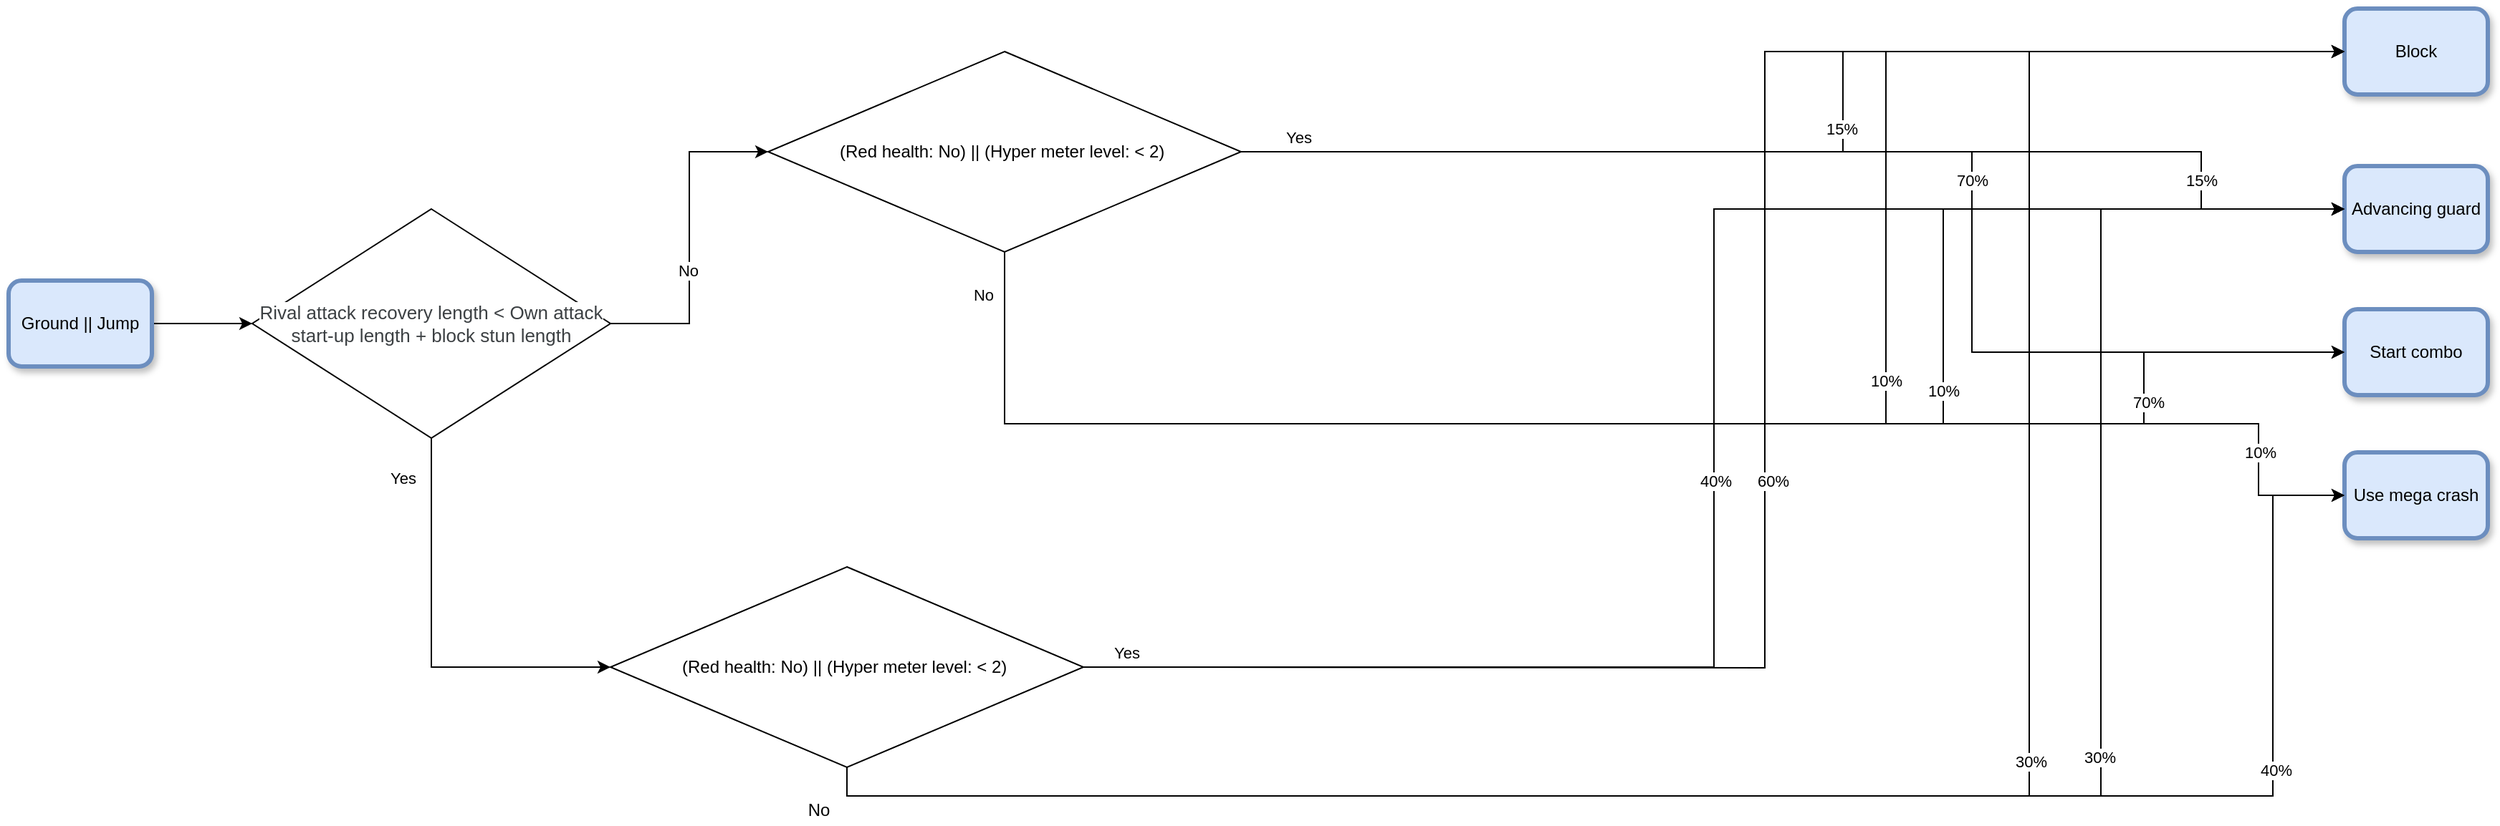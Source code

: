 <mxfile version="13.3.9" type="device"><diagram id="ZZAQeZ60q1rWfncZxNDo" name="Page-1"><mxGraphModel dx="2249" dy="794" grid="1" gridSize="10" guides="1" tooltips="1" connect="1" arrows="1" fold="1" page="1" pageScale="1" pageWidth="827" pageHeight="1169" math="0" shadow="0"><root><mxCell id="0"/><mxCell id="1" parent="0"/><mxCell id="CmbwujEHc1-svqu-L3tR-35" style="edgeStyle=orthogonalEdgeStyle;rounded=0;orthogonalLoop=1;jettySize=auto;html=1;exitX=1;exitY=0.5;exitDx=0;exitDy=0;entryX=0;entryY=0.5;entryDx=0;entryDy=0;" parent="1" source="CmbwujEHc1-svqu-L3tR-1" target="CmbwujEHc1-svqu-L3tR-30" edge="1"><mxGeometry relative="1" as="geometry"/></mxCell><mxCell id="CmbwujEHc1-svqu-L3tR-1" value="Ground || Jump" style="rounded=1;whiteSpace=wrap;html=1;strokeWidth=3;glass=0;shadow=1;sketch=0;fillColor=#dae8fc;strokeColor=#6c8ebf;" parent="1" vertex="1"><mxGeometry x="-770" y="290" width="100" height="60" as="geometry"/></mxCell><mxCell id="CmbwujEHc1-svqu-L3tR-11" value="Block" style="rounded=1;whiteSpace=wrap;html=1;strokeWidth=3;glass=0;shadow=1;sketch=0;fillColor=#dae8fc;strokeColor=#6c8ebf;" parent="1" vertex="1"><mxGeometry x="860" y="100" width="100" height="60" as="geometry"/></mxCell><mxCell id="CmbwujEHc1-svqu-L3tR-12" value="Advancing guard" style="rounded=1;whiteSpace=wrap;html=1;strokeWidth=3;glass=0;shadow=1;sketch=0;fillColor=#dae8fc;strokeColor=#6c8ebf;" parent="1" vertex="1"><mxGeometry x="860" y="210" width="100" height="60" as="geometry"/></mxCell><mxCell id="CmbwujEHc1-svqu-L3tR-13" value="Start combo" style="rounded=1;whiteSpace=wrap;html=1;strokeWidth=3;glass=0;shadow=1;sketch=0;fillColor=#dae8fc;strokeColor=#6c8ebf;" parent="1" vertex="1"><mxGeometry x="860" y="310" width="100" height="60" as="geometry"/></mxCell><mxCell id="CmbwujEHc1-svqu-L3tR-14" value="Use mega crash" style="rounded=1;whiteSpace=wrap;html=1;strokeWidth=3;glass=0;shadow=1;sketch=0;fillColor=#dae8fc;strokeColor=#6c8ebf;" parent="1" vertex="1"><mxGeometry x="860" y="410" width="100" height="60" as="geometry"/></mxCell><mxCell id="CmbwujEHc1-svqu-L3tR-25" style="edgeStyle=orthogonalEdgeStyle;rounded=0;orthogonalLoop=1;jettySize=auto;html=1;exitX=1;exitY=0.5;exitDx=0;exitDy=0;entryX=0;entryY=0.5;entryDx=0;entryDy=0;" parent="1" target="CmbwujEHc1-svqu-L3tR-11" edge="1"><mxGeometry relative="1" as="geometry"><mxPoint x="50" y="560" as="sourcePoint"/></mxGeometry></mxCell><mxCell id="CmbwujEHc1-svqu-L3tR-28" value="60%" style="edgeLabel;html=1;align=center;verticalAlign=middle;resizable=0;points=[];" parent="CmbwujEHc1-svqu-L3tR-25" vertex="1" connectable="0"><mxGeometry x="0.554" relative="1" as="geometry"><mxPoint x="-123" y="300" as="offset"/></mxGeometry></mxCell><mxCell id="CmbwujEHc1-svqu-L3tR-26" style="edgeStyle=orthogonalEdgeStyle;rounded=0;orthogonalLoop=1;jettySize=auto;html=1;exitX=1;exitY=0.5;exitDx=0;exitDy=0;entryX=0;entryY=0.5;entryDx=0;entryDy=0;" parent="1" source="CmbwujEHc1-svqu-L3tR-36" target="CmbwujEHc1-svqu-L3tR-12" edge="1"><mxGeometry relative="1" as="geometry"><mxPoint x="50" y="560" as="sourcePoint"/></mxGeometry></mxCell><mxCell id="CmbwujEHc1-svqu-L3tR-29" value="40%" style="edgeLabel;html=1;align=center;verticalAlign=middle;resizable=0;points=[];" parent="CmbwujEHc1-svqu-L3tR-26" vertex="1" connectable="0"><mxGeometry x="0.374" y="-1" relative="1" as="geometry"><mxPoint x="-64" y="189" as="offset"/></mxGeometry></mxCell><mxCell id="CmbwujEHc1-svqu-L3tR-39" value="Yes" style="edgeLabel;html=1;align=center;verticalAlign=middle;resizable=0;points=[];" parent="CmbwujEHc1-svqu-L3tR-26" vertex="1" connectable="0"><mxGeometry x="-0.968" y="2" relative="1" as="geometry"><mxPoint x="11" y="-8" as="offset"/></mxGeometry></mxCell><mxCell id="CmbwujEHc1-svqu-L3tR-31" style="edgeStyle=orthogonalEdgeStyle;rounded=0;orthogonalLoop=1;jettySize=auto;html=1;exitX=1;exitY=0.5;exitDx=0;exitDy=0;entryX=0;entryY=0.5;entryDx=0;entryDy=0;" parent="1" source="CmbwujEHc1-svqu-L3tR-30" target="CmbwujEHc1-svqu-L3tR-38" edge="1"><mxGeometry relative="1" as="geometry"><mxPoint x="-180" y="320" as="targetPoint"/></mxGeometry></mxCell><mxCell id="CmbwujEHc1-svqu-L3tR-34" value="No" style="edgeLabel;html=1;align=center;verticalAlign=middle;resizable=0;points=[];" parent="CmbwujEHc1-svqu-L3tR-31" vertex="1" connectable="0"><mxGeometry x="-0.274" y="1" relative="1" as="geometry"><mxPoint y="-9" as="offset"/></mxGeometry></mxCell><mxCell id="CmbwujEHc1-svqu-L3tR-32" style="edgeStyle=orthogonalEdgeStyle;rounded=0;orthogonalLoop=1;jettySize=auto;html=1;exitX=0.5;exitY=1;exitDx=0;exitDy=0;entryX=0;entryY=0.5;entryDx=0;entryDy=0;" parent="1" source="CmbwujEHc1-svqu-L3tR-30" target="CmbwujEHc1-svqu-L3tR-36" edge="1"><mxGeometry relative="1" as="geometry"><mxPoint x="-260" y="560" as="targetPoint"/></mxGeometry></mxCell><mxCell id="CmbwujEHc1-svqu-L3tR-37" value="Yes" style="edgeLabel;html=1;align=center;verticalAlign=middle;resizable=0;points=[];" parent="CmbwujEHc1-svqu-L3tR-32" vertex="1" connectable="0"><mxGeometry x="-0.84" y="-1" relative="1" as="geometry"><mxPoint x="-19" y="5" as="offset"/></mxGeometry></mxCell><mxCell id="CmbwujEHc1-svqu-L3tR-30" value="&lt;span style=&quot;color: rgb(60 , 64 , 67) ; font-family: &amp;#34;arial&amp;#34; , sans-serif ; font-size: 13px ; text-align: left ; background-color: rgb(255 , 255 , 255)&quot;&gt;Rival attack recovery length &amp;lt; Own attack start-up length + block stun length&lt;/span&gt;" style="rhombus;whiteSpace=wrap;html=1;" parent="1" vertex="1"><mxGeometry x="-600" y="240" width="250" height="160" as="geometry"/></mxCell><mxCell id="CmbwujEHc1-svqu-L3tR-40" style="edgeStyle=orthogonalEdgeStyle;rounded=0;orthogonalLoop=1;jettySize=auto;html=1;exitX=0.5;exitY=1;exitDx=0;exitDy=0;entryX=0;entryY=0.5;entryDx=0;entryDy=0;" parent="1" source="CmbwujEHc1-svqu-L3tR-36" target="CmbwujEHc1-svqu-L3tR-11" edge="1"><mxGeometry relative="1" as="geometry"><mxPoint x="620" y="760" as="targetPoint"/><Array as="points"><mxPoint x="-185" y="650"/><mxPoint x="640" y="650"/><mxPoint x="640" y="130"/></Array></mxGeometry></mxCell><mxCell id="CmbwujEHc1-svqu-L3tR-60" value="30%" style="edgeLabel;html=1;align=center;verticalAlign=middle;resizable=0;points=[];" parent="CmbwujEHc1-svqu-L3tR-40" vertex="1" connectable="0"><mxGeometry x="0.097" y="-1" relative="1" as="geometry"><mxPoint as="offset"/></mxGeometry></mxCell><mxCell id="CmbwujEHc1-svqu-L3tR-61" style="edgeStyle=orthogonalEdgeStyle;rounded=0;orthogonalLoop=1;jettySize=auto;html=1;exitX=0.5;exitY=1;exitDx=0;exitDy=0;entryX=0;entryY=0.5;entryDx=0;entryDy=0;" parent="1" source="CmbwujEHc1-svqu-L3tR-36" target="CmbwujEHc1-svqu-L3tR-12" edge="1"><mxGeometry relative="1" as="geometry"><Array as="points"><mxPoint x="-185" y="650"/><mxPoint x="690" y="650"/><mxPoint x="690" y="240"/></Array></mxGeometry></mxCell><mxCell id="CmbwujEHc1-svqu-L3tR-62" value="30%" style="edgeLabel;html=1;align=center;verticalAlign=middle;resizable=0;points=[];" parent="CmbwujEHc1-svqu-L3tR-61" vertex="1" connectable="0"><mxGeometry x="0.25" y="1" relative="1" as="geometry"><mxPoint as="offset"/></mxGeometry></mxCell><mxCell id="CmbwujEHc1-svqu-L3tR-63" style="edgeStyle=orthogonalEdgeStyle;rounded=0;orthogonalLoop=1;jettySize=auto;html=1;exitX=0.5;exitY=1;exitDx=0;exitDy=0;entryX=0;entryY=0.5;entryDx=0;entryDy=0;" parent="1" source="CmbwujEHc1-svqu-L3tR-36" target="CmbwujEHc1-svqu-L3tR-14" edge="1"><mxGeometry relative="1" as="geometry"><Array as="points"><mxPoint x="-185" y="650"/><mxPoint x="810" y="650"/><mxPoint x="810" y="440"/></Array></mxGeometry></mxCell><mxCell id="CmbwujEHc1-svqu-L3tR-64" value="40%" style="edgeLabel;html=1;align=center;verticalAlign=middle;resizable=0;points=[];" parent="CmbwujEHc1-svqu-L3tR-63" vertex="1" connectable="0"><mxGeometry x="0.62" y="-2" relative="1" as="geometry"><mxPoint as="offset"/></mxGeometry></mxCell><mxCell id="CmbwujEHc1-svqu-L3tR-36" value="&lt;span&gt;(Red health: No) || (Hyper meter level: &amp;lt; 2)&amp;nbsp;&lt;/span&gt;" style="rhombus;whiteSpace=wrap;html=1;" parent="1" vertex="1"><mxGeometry x="-350" y="490" width="330" height="140" as="geometry"/></mxCell><mxCell id="CmbwujEHc1-svqu-L3tR-42" style="edgeStyle=orthogonalEdgeStyle;rounded=0;orthogonalLoop=1;jettySize=auto;html=1;exitX=1;exitY=0.5;exitDx=0;exitDy=0;entryX=0;entryY=0.5;entryDx=0;entryDy=0;" parent="1" source="CmbwujEHc1-svqu-L3tR-38" target="CmbwujEHc1-svqu-L3tR-11" edge="1"><mxGeometry relative="1" as="geometry"><Array as="points"><mxPoint x="510" y="200"/><mxPoint x="510" y="130"/></Array></mxGeometry></mxCell><mxCell id="CmbwujEHc1-svqu-L3tR-43" value="15%" style="edgeLabel;html=1;align=center;verticalAlign=middle;resizable=0;points=[];" parent="CmbwujEHc1-svqu-L3tR-42" vertex="1" connectable="0"><mxGeometry x="-0.002" y="16" relative="1" as="geometry"><mxPoint as="offset"/></mxGeometry></mxCell><mxCell id="CmbwujEHc1-svqu-L3tR-44" value="Yes" style="edgeLabel;html=1;align=center;verticalAlign=middle;resizable=0;points=[];" parent="CmbwujEHc1-svqu-L3tR-42" vertex="1" connectable="0"><mxGeometry x="-0.841" y="3" relative="1" as="geometry"><mxPoint x="-27" y="-7" as="offset"/></mxGeometry></mxCell><mxCell id="CmbwujEHc1-svqu-L3tR-45" style="edgeStyle=orthogonalEdgeStyle;rounded=0;orthogonalLoop=1;jettySize=auto;html=1;exitX=0.5;exitY=1;exitDx=0;exitDy=0;entryX=0;entryY=0.5;entryDx=0;entryDy=0;" parent="1" source="CmbwujEHc1-svqu-L3tR-38" target="CmbwujEHc1-svqu-L3tR-11" edge="1"><mxGeometry relative="1" as="geometry"><mxPoint x="280" y="420" as="targetPoint"/><Array as="points"><mxPoint x="-75" y="390"/><mxPoint x="540" y="390"/><mxPoint x="540" y="130"/></Array></mxGeometry></mxCell><mxCell id="CmbwujEHc1-svqu-L3tR-46" value="No" style="edgeLabel;html=1;align=center;verticalAlign=middle;resizable=0;points=[];" parent="CmbwujEHc1-svqu-L3tR-45" vertex="1" connectable="0"><mxGeometry x="-0.786" y="3" relative="1" as="geometry"><mxPoint x="-36" y="-87" as="offset"/></mxGeometry></mxCell><mxCell id="CmbwujEHc1-svqu-L3tR-53" value="10%" style="edgeLabel;html=1;align=center;verticalAlign=middle;resizable=0;points=[];" parent="CmbwujEHc1-svqu-L3tR-45" vertex="1" connectable="0"><mxGeometry x="0.164" relative="1" as="geometry"><mxPoint as="offset"/></mxGeometry></mxCell><mxCell id="CmbwujEHc1-svqu-L3tR-47" style="edgeStyle=orthogonalEdgeStyle;rounded=0;orthogonalLoop=1;jettySize=auto;html=1;exitX=1;exitY=0.5;exitDx=0;exitDy=0;entryX=0;entryY=0.5;entryDx=0;entryDy=0;" parent="1" source="CmbwujEHc1-svqu-L3tR-38" target="CmbwujEHc1-svqu-L3tR-12" edge="1"><mxGeometry relative="1" as="geometry"><Array as="points"><mxPoint x="760" y="200"/><mxPoint x="760" y="240"/></Array></mxGeometry></mxCell><mxCell id="CmbwujEHc1-svqu-L3tR-51" value="15%" style="edgeLabel;html=1;align=center;verticalAlign=middle;resizable=0;points=[];" parent="CmbwujEHc1-svqu-L3tR-47" vertex="1" connectable="0"><mxGeometry x="0.496" y="-5" relative="1" as="geometry"><mxPoint x="64" y="15" as="offset"/></mxGeometry></mxCell><mxCell id="CmbwujEHc1-svqu-L3tR-48" style="edgeStyle=orthogonalEdgeStyle;rounded=0;orthogonalLoop=1;jettySize=auto;html=1;exitX=1;exitY=0.5;exitDx=0;exitDy=0;entryX=0;entryY=0.5;entryDx=0;entryDy=0;" parent="1" source="CmbwujEHc1-svqu-L3tR-38" target="CmbwujEHc1-svqu-L3tR-13" edge="1"><mxGeometry relative="1" as="geometry"><Array as="points"><mxPoint x="600" y="200"/><mxPoint x="600" y="340"/></Array></mxGeometry></mxCell><mxCell id="CmbwujEHc1-svqu-L3tR-49" value="70%" style="edgeLabel;html=1;align=center;verticalAlign=middle;resizable=0;points=[];" parent="CmbwujEHc1-svqu-L3tR-48" vertex="1" connectable="0"><mxGeometry x="0.325" y="2" relative="1" as="geometry"><mxPoint x="-2" y="-73" as="offset"/></mxGeometry></mxCell><mxCell id="CmbwujEHc1-svqu-L3tR-54" style="edgeStyle=orthogonalEdgeStyle;rounded=0;orthogonalLoop=1;jettySize=auto;html=1;exitX=0.5;exitY=1;exitDx=0;exitDy=0;entryX=0;entryY=0.5;entryDx=0;entryDy=0;" parent="1" source="CmbwujEHc1-svqu-L3tR-38" target="CmbwujEHc1-svqu-L3tR-12" edge="1"><mxGeometry relative="1" as="geometry"><Array as="points"><mxPoint x="-75" y="390"/><mxPoint x="580" y="390"/><mxPoint x="580" y="240"/></Array></mxGeometry></mxCell><mxCell id="CmbwujEHc1-svqu-L3tR-55" value="10%" style="edgeLabel;html=1;align=center;verticalAlign=middle;resizable=0;points=[];" parent="CmbwujEHc1-svqu-L3tR-54" vertex="1" connectable="0"><mxGeometry x="0.325" relative="1" as="geometry"><mxPoint as="offset"/></mxGeometry></mxCell><mxCell id="CmbwujEHc1-svqu-L3tR-56" style="edgeStyle=orthogonalEdgeStyle;rounded=0;orthogonalLoop=1;jettySize=auto;html=1;exitX=0.5;exitY=1;exitDx=0;exitDy=0;entryX=0;entryY=0.5;entryDx=0;entryDy=0;" parent="1" source="CmbwujEHc1-svqu-L3tR-38" target="CmbwujEHc1-svqu-L3tR-13" edge="1"><mxGeometry relative="1" as="geometry"><Array as="points"><mxPoint x="-75" y="390"/><mxPoint x="720" y="390"/><mxPoint x="720" y="340"/></Array></mxGeometry></mxCell><mxCell id="CmbwujEHc1-svqu-L3tR-57" value="70%" style="edgeLabel;html=1;align=center;verticalAlign=middle;resizable=0;points=[];" parent="CmbwujEHc1-svqu-L3tR-56" vertex="1" connectable="0"><mxGeometry x="0.683" y="-3" relative="1" as="geometry"><mxPoint as="offset"/></mxGeometry></mxCell><mxCell id="CmbwujEHc1-svqu-L3tR-58" style="edgeStyle=orthogonalEdgeStyle;rounded=0;orthogonalLoop=1;jettySize=auto;html=1;exitX=0.5;exitY=1;exitDx=0;exitDy=0;entryX=0;entryY=0.5;entryDx=0;entryDy=0;" parent="1" source="CmbwujEHc1-svqu-L3tR-38" target="CmbwujEHc1-svqu-L3tR-14" edge="1"><mxGeometry relative="1" as="geometry"><Array as="points"><mxPoint x="-75" y="390"/><mxPoint x="800" y="390"/><mxPoint x="800" y="440"/></Array></mxGeometry></mxCell><mxCell id="CmbwujEHc1-svqu-L3tR-59" value="10%" style="edgeLabel;html=1;align=center;verticalAlign=middle;resizable=0;points=[];" parent="CmbwujEHc1-svqu-L3tR-58" vertex="1" connectable="0"><mxGeometry x="0.868" y="1" relative="1" as="geometry"><mxPoint y="-17" as="offset"/></mxGeometry></mxCell><mxCell id="CmbwujEHc1-svqu-L3tR-38" value="&lt;span&gt;(Red health: No) || (Hyper meter level: &amp;lt; 2)&amp;nbsp;&lt;/span&gt;" style="rhombus;whiteSpace=wrap;html=1;" parent="1" vertex="1"><mxGeometry x="-240" y="130" width="330" height="140" as="geometry"/></mxCell><mxCell id="CmbwujEHc1-svqu-L3tR-41" value="No" style="text;html=1;align=center;verticalAlign=middle;resizable=0;points=[];autosize=1;" parent="1" vertex="1"><mxGeometry x="-220" y="650" width="30" height="20" as="geometry"/></mxCell></root></mxGraphModel></diagram></mxfile>